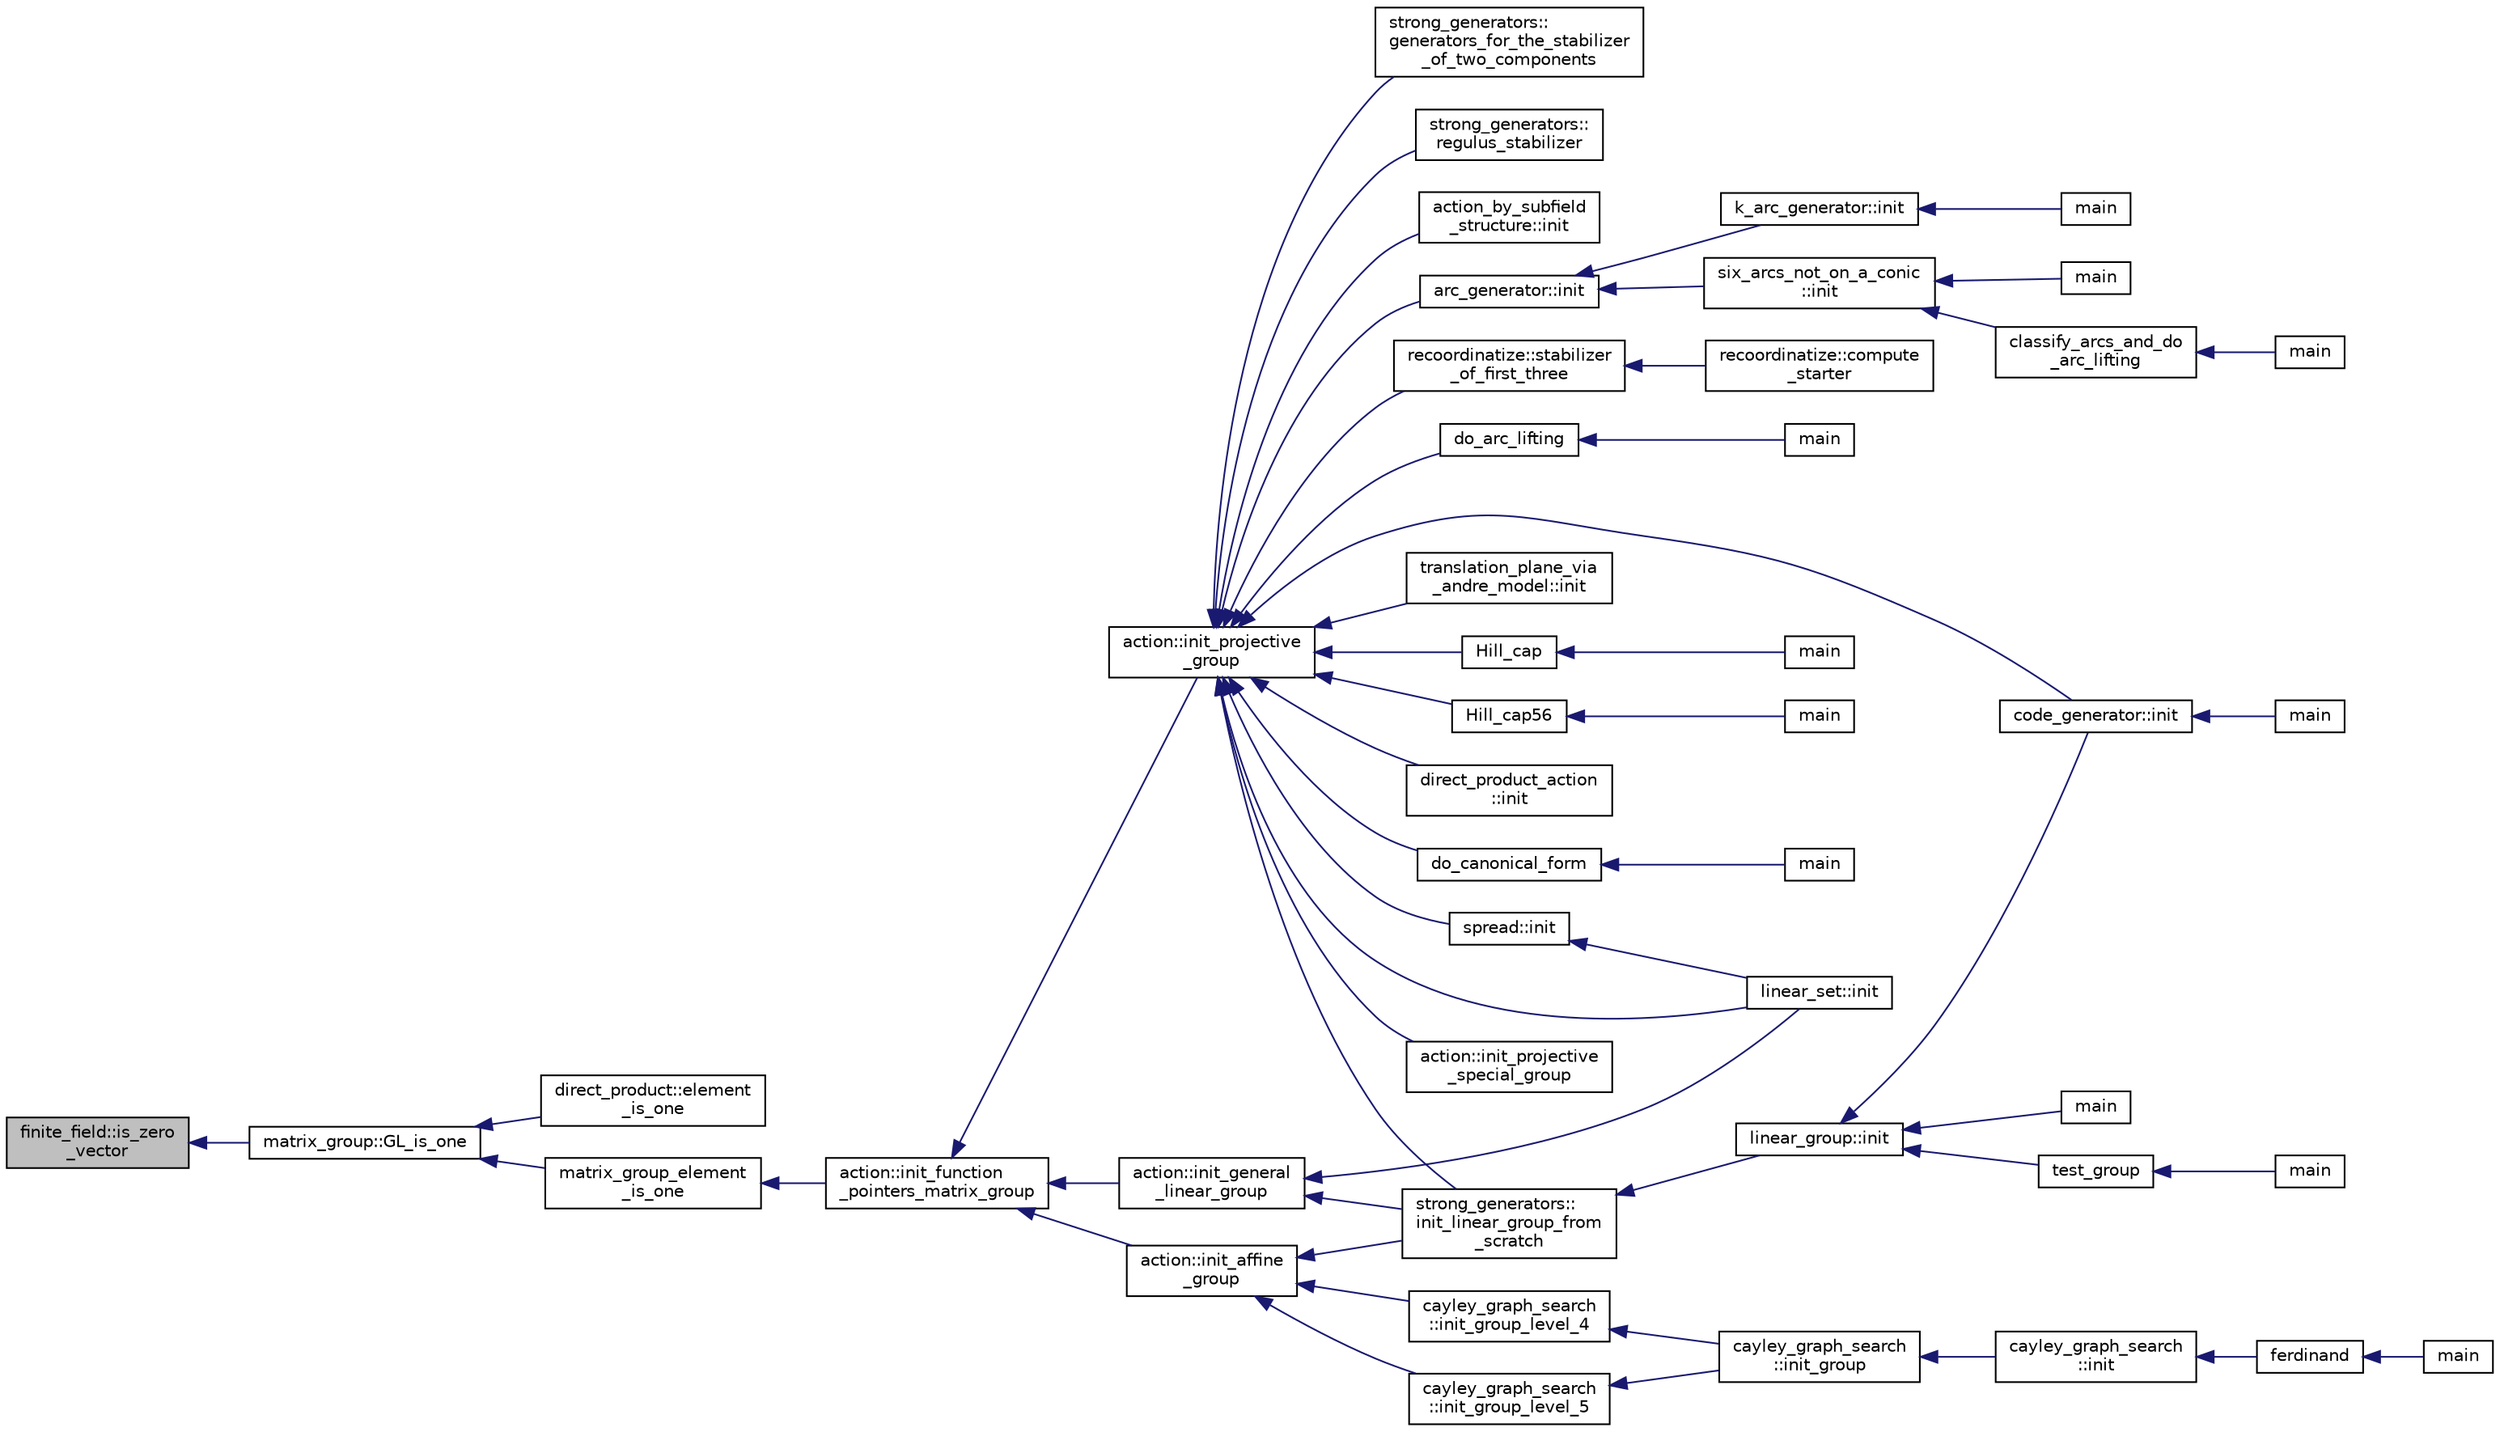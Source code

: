 digraph "finite_field::is_zero_vector"
{
  edge [fontname="Helvetica",fontsize="10",labelfontname="Helvetica",labelfontsize="10"];
  node [fontname="Helvetica",fontsize="10",shape=record];
  rankdir="LR";
  Node7760 [label="finite_field::is_zero\l_vector",height=0.2,width=0.4,color="black", fillcolor="grey75", style="filled", fontcolor="black"];
  Node7760 -> Node7761 [dir="back",color="midnightblue",fontsize="10",style="solid",fontname="Helvetica"];
  Node7761 [label="matrix_group::GL_is_one",height=0.2,width=0.4,color="black", fillcolor="white", style="filled",URL="$d3/ded/classmatrix__group.html#a6eb30d67f571079f670f5850eba5cd4a"];
  Node7761 -> Node7762 [dir="back",color="midnightblue",fontsize="10",style="solid",fontname="Helvetica"];
  Node7762 [label="direct_product::element\l_is_one",height=0.2,width=0.4,color="black", fillcolor="white", style="filled",URL="$dc/daf/classdirect__product.html#a349816405b420ded4290ecc2e75864fa"];
  Node7761 -> Node7763 [dir="back",color="midnightblue",fontsize="10",style="solid",fontname="Helvetica"];
  Node7763 [label="matrix_group_element\l_is_one",height=0.2,width=0.4,color="black", fillcolor="white", style="filled",URL="$da/d0a/interface__matrix__group_8_c.html#a41e2c457ec60d1c9ffb10a71362390a1"];
  Node7763 -> Node7764 [dir="back",color="midnightblue",fontsize="10",style="solid",fontname="Helvetica"];
  Node7764 [label="action::init_function\l_pointers_matrix_group",height=0.2,width=0.4,color="black", fillcolor="white", style="filled",URL="$d2/d86/classaction.html#a48cbc0106c21fdcb5ec74a9cf8f4e1d8"];
  Node7764 -> Node7765 [dir="back",color="midnightblue",fontsize="10",style="solid",fontname="Helvetica"];
  Node7765 [label="action::init_projective\l_group",height=0.2,width=0.4,color="black", fillcolor="white", style="filled",URL="$d2/d86/classaction.html#ad943cb9d3828331bf5634c6dbfc31afd"];
  Node7765 -> Node7766 [dir="back",color="midnightblue",fontsize="10",style="solid",fontname="Helvetica"];
  Node7766 [label="do_arc_lifting",height=0.2,width=0.4,color="black", fillcolor="white", style="filled",URL="$d5/d9e/arcs__orderly_8_c.html#a7367bc544c290322bdbd4545388a27a8"];
  Node7766 -> Node7767 [dir="back",color="midnightblue",fontsize="10",style="solid",fontname="Helvetica"];
  Node7767 [label="main",height=0.2,width=0.4,color="black", fillcolor="white", style="filled",URL="$d5/d9e/arcs__orderly_8_c.html#a3c04138a5bfe5d72780bb7e82a18e627"];
  Node7765 -> Node7768 [dir="back",color="midnightblue",fontsize="10",style="solid",fontname="Helvetica"];
  Node7768 [label="code_generator::init",height=0.2,width=0.4,color="black", fillcolor="white", style="filled",URL="$db/d37/classcode__generator.html#acfaa1e8badf6f30255203f499b130af8"];
  Node7768 -> Node7769 [dir="back",color="midnightblue",fontsize="10",style="solid",fontname="Helvetica"];
  Node7769 [label="main",height=0.2,width=0.4,color="black", fillcolor="white", style="filled",URL="$d4/d4f/codes_8_c.html#a217dbf8b442f20279ea00b898af96f52"];
  Node7765 -> Node7770 [dir="back",color="midnightblue",fontsize="10",style="solid",fontname="Helvetica"];
  Node7770 [label="direct_product_action\l::init",height=0.2,width=0.4,color="black", fillcolor="white", style="filled",URL="$d3/d78/classdirect__product__action.html#aad40060e5821c011cccaa65a5c4df64f"];
  Node7765 -> Node7771 [dir="back",color="midnightblue",fontsize="10",style="solid",fontname="Helvetica"];
  Node7771 [label="Hill_cap",height=0.2,width=0.4,color="black", fillcolor="white", style="filled",URL="$da/d28/hill_8_c.html#a7c2543fe497e681d4b492b16ea7f933e"];
  Node7771 -> Node7772 [dir="back",color="midnightblue",fontsize="10",style="solid",fontname="Helvetica"];
  Node7772 [label="main",height=0.2,width=0.4,color="black", fillcolor="white", style="filled",URL="$da/d28/hill_8_c.html#a217dbf8b442f20279ea00b898af96f52"];
  Node7765 -> Node7773 [dir="back",color="midnightblue",fontsize="10",style="solid",fontname="Helvetica"];
  Node7773 [label="linear_set::init",height=0.2,width=0.4,color="black", fillcolor="white", style="filled",URL="$dd/d86/classlinear__set.html#a7ab24e84423749047d5465cb15505475"];
  Node7765 -> Node7774 [dir="back",color="midnightblue",fontsize="10",style="solid",fontname="Helvetica"];
  Node7774 [label="Hill_cap56",height=0.2,width=0.4,color="black", fillcolor="white", style="filled",URL="$df/d74/tl__geometry_8h.html#ad7fc0ff2bf8455ab25e170c6930047a6"];
  Node7774 -> Node7775 [dir="back",color="midnightblue",fontsize="10",style="solid",fontname="Helvetica"];
  Node7775 [label="main",height=0.2,width=0.4,color="black", fillcolor="white", style="filled",URL="$d4/d6e/make__something_8_c.html#a217dbf8b442f20279ea00b898af96f52"];
  Node7765 -> Node7776 [dir="back",color="midnightblue",fontsize="10",style="solid",fontname="Helvetica"];
  Node7776 [label="do_canonical_form",height=0.2,width=0.4,color="black", fillcolor="white", style="filled",URL="$dc/dd4/group__actions_8h.html#afb9f4a331a8a017ea3b8b7d9ed8dcc88"];
  Node7776 -> Node7777 [dir="back",color="midnightblue",fontsize="10",style="solid",fontname="Helvetica"];
  Node7777 [label="main",height=0.2,width=0.4,color="black", fillcolor="white", style="filled",URL="$d0/d2f/process_8_c.html#a3c04138a5bfe5d72780bb7e82a18e627"];
  Node7765 -> Node7778 [dir="back",color="midnightblue",fontsize="10",style="solid",fontname="Helvetica"];
  Node7778 [label="action::init_projective\l_special_group",height=0.2,width=0.4,color="black", fillcolor="white", style="filled",URL="$d2/d86/classaction.html#a4c69f0e07dff8ba8ac2415faf69d55a4"];
  Node7765 -> Node7779 [dir="back",color="midnightblue",fontsize="10",style="solid",fontname="Helvetica"];
  Node7779 [label="strong_generators::\linit_linear_group_from\l_scratch",height=0.2,width=0.4,color="black", fillcolor="white", style="filled",URL="$dc/d09/classstrong__generators.html#ad47ecfb9c141b65ed6aca34231d5a0d2"];
  Node7779 -> Node7780 [dir="back",color="midnightblue",fontsize="10",style="solid",fontname="Helvetica"];
  Node7780 [label="linear_group::init",height=0.2,width=0.4,color="black", fillcolor="white", style="filled",URL="$df/d5a/classlinear__group.html#a8119aa9b882192ab422b12614b259f28"];
  Node7780 -> Node7768 [dir="back",color="midnightblue",fontsize="10",style="solid",fontname="Helvetica"];
  Node7780 -> Node7781 [dir="back",color="midnightblue",fontsize="10",style="solid",fontname="Helvetica"];
  Node7781 [label="test_group",height=0.2,width=0.4,color="black", fillcolor="white", style="filled",URL="$d8/d03/analyze__q__designs_8_c.html#ad03444358d0b46e7aa4d88a806b44925"];
  Node7781 -> Node7782 [dir="back",color="midnightblue",fontsize="10",style="solid",fontname="Helvetica"];
  Node7782 [label="main",height=0.2,width=0.4,color="black", fillcolor="white", style="filled",URL="$d8/d03/analyze__q__designs_8_c.html#a217dbf8b442f20279ea00b898af96f52"];
  Node7780 -> Node7783 [dir="back",color="midnightblue",fontsize="10",style="solid",fontname="Helvetica"];
  Node7783 [label="main",height=0.2,width=0.4,color="black", fillcolor="white", style="filled",URL="$da/dd5/subspace__orbits__main_8_c.html#a217dbf8b442f20279ea00b898af96f52"];
  Node7765 -> Node7784 [dir="back",color="midnightblue",fontsize="10",style="solid",fontname="Helvetica"];
  Node7784 [label="strong_generators::\lgenerators_for_the_stabilizer\l_of_two_components",height=0.2,width=0.4,color="black", fillcolor="white", style="filled",URL="$dc/d09/classstrong__generators.html#acd9ddc5b768e4cf3f2398383d5a8f3b2"];
  Node7765 -> Node7785 [dir="back",color="midnightblue",fontsize="10",style="solid",fontname="Helvetica"];
  Node7785 [label="strong_generators::\lregulus_stabilizer",height=0.2,width=0.4,color="black", fillcolor="white", style="filled",URL="$dc/d09/classstrong__generators.html#a32e999d14b4168695f2e775ddf2ed7e7"];
  Node7765 -> Node7786 [dir="back",color="midnightblue",fontsize="10",style="solid",fontname="Helvetica"];
  Node7786 [label="action_by_subfield\l_structure::init",height=0.2,width=0.4,color="black", fillcolor="white", style="filled",URL="$dd/d67/classaction__by__subfield__structure.html#a565b45607d3ebc3eaa0e910a6ce6a661"];
  Node7765 -> Node7787 [dir="back",color="midnightblue",fontsize="10",style="solid",fontname="Helvetica"];
  Node7787 [label="arc_generator::init",height=0.2,width=0.4,color="black", fillcolor="white", style="filled",URL="$d4/d21/classarc__generator.html#ae614e18e9c641d67069fa27d48245cde"];
  Node7787 -> Node7788 [dir="back",color="midnightblue",fontsize="10",style="solid",fontname="Helvetica"];
  Node7788 [label="k_arc_generator::init",height=0.2,width=0.4,color="black", fillcolor="white", style="filled",URL="$d6/dd8/classk__arc__generator.html#a6036d9f52ede9f8ca681505626b5361d"];
  Node7788 -> Node7789 [dir="back",color="midnightblue",fontsize="10",style="solid",fontname="Helvetica"];
  Node7789 [label="main",height=0.2,width=0.4,color="black", fillcolor="white", style="filled",URL="$d6/d01/k__arc__generator__main_8_c.html#a217dbf8b442f20279ea00b898af96f52"];
  Node7787 -> Node7790 [dir="back",color="midnightblue",fontsize="10",style="solid",fontname="Helvetica"];
  Node7790 [label="six_arcs_not_on_a_conic\l::init",height=0.2,width=0.4,color="black", fillcolor="white", style="filled",URL="$d8/de6/classsix__arcs__not__on__a__conic.html#a7a4d5cf8a098488729934cfa8a70944a"];
  Node7790 -> Node7791 [dir="back",color="midnightblue",fontsize="10",style="solid",fontname="Helvetica"];
  Node7791 [label="classify_arcs_and_do\l_arc_lifting",height=0.2,width=0.4,color="black", fillcolor="white", style="filled",URL="$d6/dc3/arc__lifting__main_8_c.html#afdd7be16f16b8c71e9a72fe5f6a0b59c"];
  Node7791 -> Node7792 [dir="back",color="midnightblue",fontsize="10",style="solid",fontname="Helvetica"];
  Node7792 [label="main",height=0.2,width=0.4,color="black", fillcolor="white", style="filled",URL="$d6/dc3/arc__lifting__main_8_c.html#a217dbf8b442f20279ea00b898af96f52"];
  Node7790 -> Node7793 [dir="back",color="midnightblue",fontsize="10",style="solid",fontname="Helvetica"];
  Node7793 [label="main",height=0.2,width=0.4,color="black", fillcolor="white", style="filled",URL="$d2/dfa/create__surface__main_8_c.html#a217dbf8b442f20279ea00b898af96f52"];
  Node7765 -> Node7794 [dir="back",color="midnightblue",fontsize="10",style="solid",fontname="Helvetica"];
  Node7794 [label="recoordinatize::stabilizer\l_of_first_three",height=0.2,width=0.4,color="black", fillcolor="white", style="filled",URL="$d3/d3c/classrecoordinatize.html#ae8a24e776a57f0ac4923f6ed1d1db6e6"];
  Node7794 -> Node7795 [dir="back",color="midnightblue",fontsize="10",style="solid",fontname="Helvetica"];
  Node7795 [label="recoordinatize::compute\l_starter",height=0.2,width=0.4,color="black", fillcolor="white", style="filled",URL="$d3/d3c/classrecoordinatize.html#a274b399821488e5f6fb1adfbc8f8ebac"];
  Node7765 -> Node7796 [dir="back",color="midnightblue",fontsize="10",style="solid",fontname="Helvetica"];
  Node7796 [label="spread::init",height=0.2,width=0.4,color="black", fillcolor="white", style="filled",URL="$da/dc1/classspread.html#aa2493aebcdd72c4472213711dfcc2ab6"];
  Node7796 -> Node7773 [dir="back",color="midnightblue",fontsize="10",style="solid",fontname="Helvetica"];
  Node7765 -> Node7797 [dir="back",color="midnightblue",fontsize="10",style="solid",fontname="Helvetica"];
  Node7797 [label="translation_plane_via\l_andre_model::init",height=0.2,width=0.4,color="black", fillcolor="white", style="filled",URL="$d1/dcc/classtranslation__plane__via__andre__model.html#adb424599de168ade331979a9218ee07b"];
  Node7764 -> Node7798 [dir="back",color="midnightblue",fontsize="10",style="solid",fontname="Helvetica"];
  Node7798 [label="action::init_affine\l_group",height=0.2,width=0.4,color="black", fillcolor="white", style="filled",URL="$d2/d86/classaction.html#a32c0c683b3071fef19d28ca4880b568a"];
  Node7798 -> Node7799 [dir="back",color="midnightblue",fontsize="10",style="solid",fontname="Helvetica"];
  Node7799 [label="cayley_graph_search\l::init_group_level_4",height=0.2,width=0.4,color="black", fillcolor="white", style="filled",URL="$de/dae/classcayley__graph__search.html#a6593f90cd91bea8c23fe71acca05655e"];
  Node7799 -> Node7800 [dir="back",color="midnightblue",fontsize="10",style="solid",fontname="Helvetica"];
  Node7800 [label="cayley_graph_search\l::init_group",height=0.2,width=0.4,color="black", fillcolor="white", style="filled",URL="$de/dae/classcayley__graph__search.html#adbce2e517a8ed979f53e8aeb043cf4ca"];
  Node7800 -> Node7801 [dir="back",color="midnightblue",fontsize="10",style="solid",fontname="Helvetica"];
  Node7801 [label="cayley_graph_search\l::init",height=0.2,width=0.4,color="black", fillcolor="white", style="filled",URL="$de/dae/classcayley__graph__search.html#add9c6434abeaebac4a07bc03cb21672d"];
  Node7801 -> Node7802 [dir="back",color="midnightblue",fontsize="10",style="solid",fontname="Helvetica"];
  Node7802 [label="ferdinand",height=0.2,width=0.4,color="black", fillcolor="white", style="filled",URL="$da/df3/ferdinand_8_c.html#a322b57727d23cf5a0932f11c30ea18d9"];
  Node7802 -> Node7803 [dir="back",color="midnightblue",fontsize="10",style="solid",fontname="Helvetica"];
  Node7803 [label="main",height=0.2,width=0.4,color="black", fillcolor="white", style="filled",URL="$da/df3/ferdinand_8_c.html#a3c04138a5bfe5d72780bb7e82a18e627"];
  Node7798 -> Node7804 [dir="back",color="midnightblue",fontsize="10",style="solid",fontname="Helvetica"];
  Node7804 [label="cayley_graph_search\l::init_group_level_5",height=0.2,width=0.4,color="black", fillcolor="white", style="filled",URL="$de/dae/classcayley__graph__search.html#ab4427f6ab65833dae31a18f44a5d6d7a"];
  Node7804 -> Node7800 [dir="back",color="midnightblue",fontsize="10",style="solid",fontname="Helvetica"];
  Node7798 -> Node7779 [dir="back",color="midnightblue",fontsize="10",style="solid",fontname="Helvetica"];
  Node7764 -> Node7805 [dir="back",color="midnightblue",fontsize="10",style="solid",fontname="Helvetica"];
  Node7805 [label="action::init_general\l_linear_group",height=0.2,width=0.4,color="black", fillcolor="white", style="filled",URL="$d2/d86/classaction.html#a1ff1bf53f9073bfc76ff073e7af6f396"];
  Node7805 -> Node7773 [dir="back",color="midnightblue",fontsize="10",style="solid",fontname="Helvetica"];
  Node7805 -> Node7779 [dir="back",color="midnightblue",fontsize="10",style="solid",fontname="Helvetica"];
}
